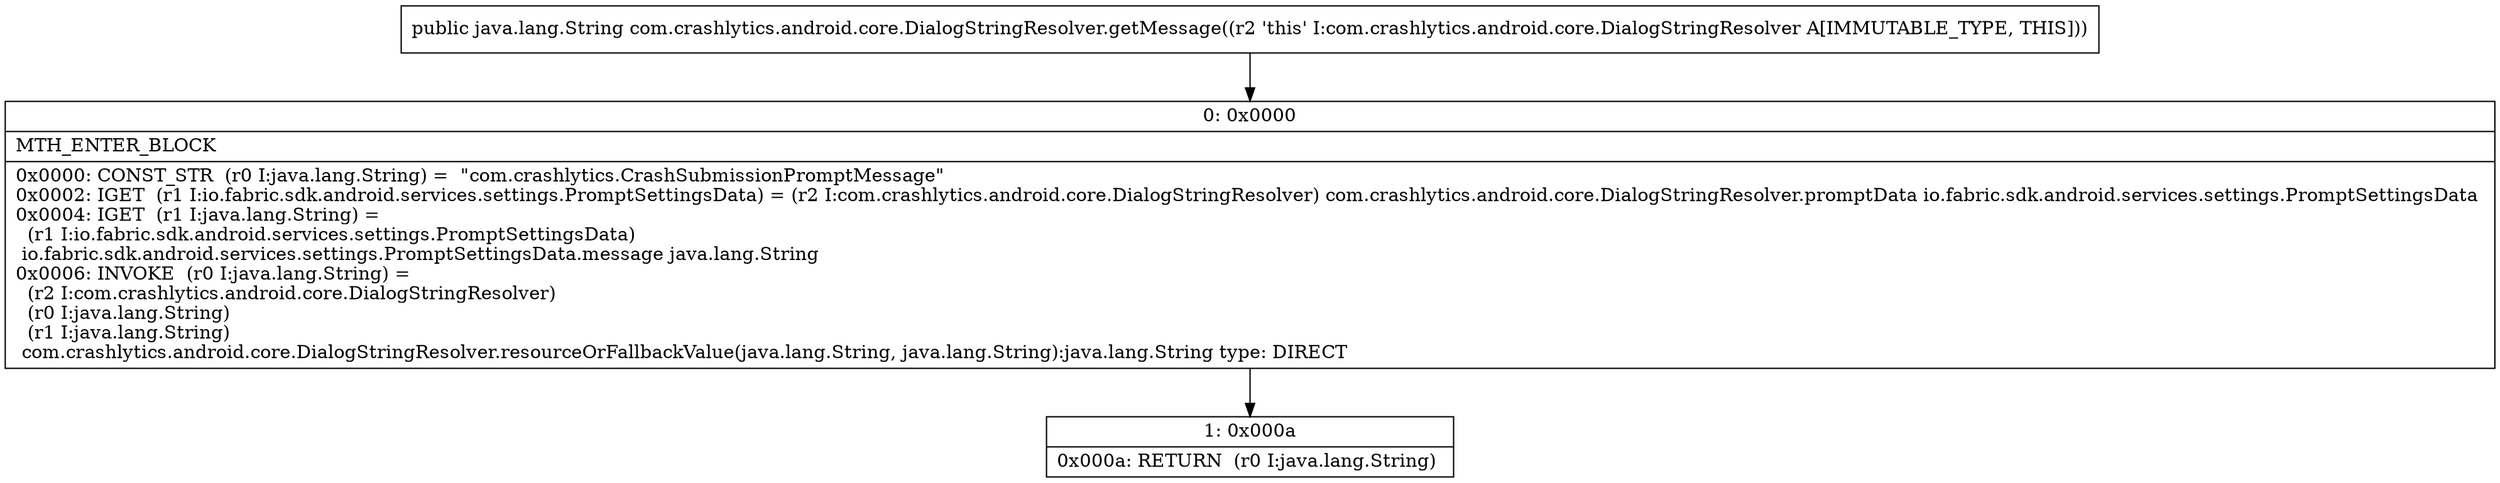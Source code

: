 digraph "CFG forcom.crashlytics.android.core.DialogStringResolver.getMessage()Ljava\/lang\/String;" {
Node_0 [shape=record,label="{0\:\ 0x0000|MTH_ENTER_BLOCK\l|0x0000: CONST_STR  (r0 I:java.lang.String) =  \"com.crashlytics.CrashSubmissionPromptMessage\" \l0x0002: IGET  (r1 I:io.fabric.sdk.android.services.settings.PromptSettingsData) = (r2 I:com.crashlytics.android.core.DialogStringResolver) com.crashlytics.android.core.DialogStringResolver.promptData io.fabric.sdk.android.services.settings.PromptSettingsData \l0x0004: IGET  (r1 I:java.lang.String) = \l  (r1 I:io.fabric.sdk.android.services.settings.PromptSettingsData)\l io.fabric.sdk.android.services.settings.PromptSettingsData.message java.lang.String \l0x0006: INVOKE  (r0 I:java.lang.String) = \l  (r2 I:com.crashlytics.android.core.DialogStringResolver)\l  (r0 I:java.lang.String)\l  (r1 I:java.lang.String)\l com.crashlytics.android.core.DialogStringResolver.resourceOrFallbackValue(java.lang.String, java.lang.String):java.lang.String type: DIRECT \l}"];
Node_1 [shape=record,label="{1\:\ 0x000a|0x000a: RETURN  (r0 I:java.lang.String) \l}"];
MethodNode[shape=record,label="{public java.lang.String com.crashlytics.android.core.DialogStringResolver.getMessage((r2 'this' I:com.crashlytics.android.core.DialogStringResolver A[IMMUTABLE_TYPE, THIS])) }"];
MethodNode -> Node_0;
Node_0 -> Node_1;
}

